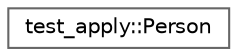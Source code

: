 digraph "类继承关系图"
{
 // LATEX_PDF_SIZE
  bgcolor="transparent";
  edge [fontname=Helvetica,fontsize=10,labelfontname=Helvetica,labelfontsize=10];
  node [fontname=Helvetica,fontsize=10,shape=box,height=0.2,width=0.4];
  rankdir="LR";
  Node0 [id="Node000000",label="test_apply::Person",height=0.2,width=0.4,color="grey40", fillcolor="white", style="filled",URL="$structtest__apply_1_1_person.html",tooltip=" "];
}
